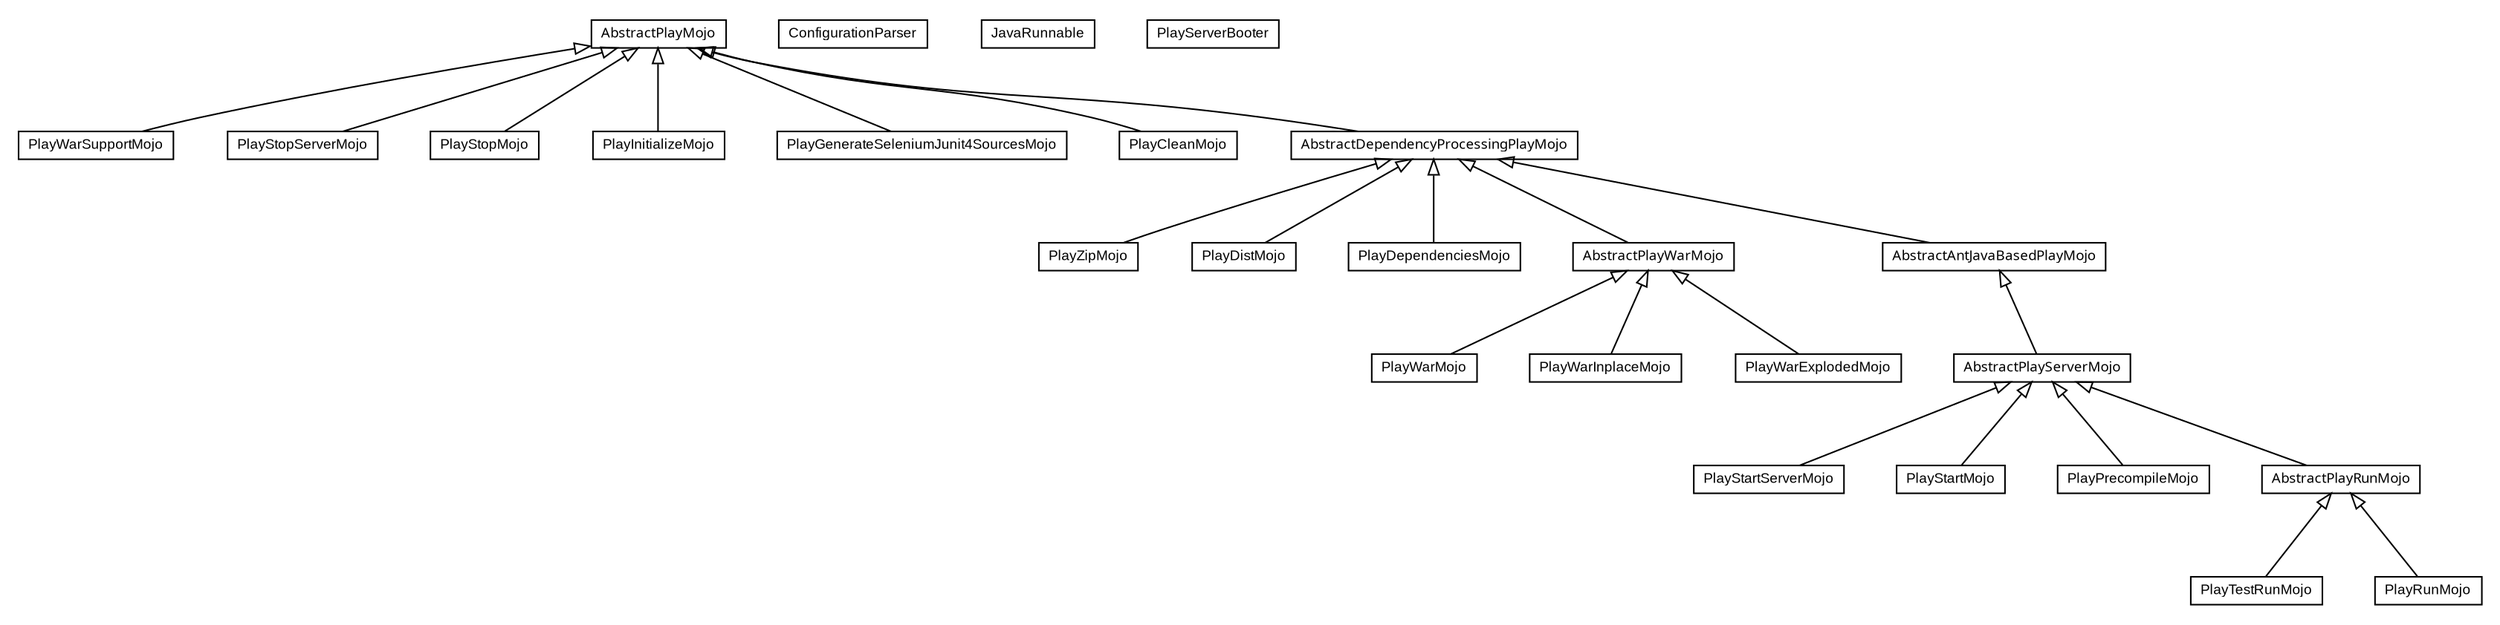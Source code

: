#!/usr/local/bin/dot
#
# Class diagram 
# Generated by UmlGraph version 4.6 (http://www.spinellis.gr/sw/umlgraph)
#

digraph G {
	edge [fontname="arial",fontsize=10,labelfontname="arial",labelfontsize=10];
	node [fontname="arial",fontsize=10,shape=plaintext];
	// com.google.code.play.PlayZipMojo
	c0 [label=<<table border="0" cellborder="1" cellspacing="0" cellpadding="2" port="p" href="./PlayZipMojo.html">
		<tr><td><table border="0" cellspacing="0" cellpadding="1">
			<tr><td> PlayZipMojo </td></tr>
		</table></td></tr>
		</table>>, fontname="arial", fontcolor="black", fontsize=9.0];
	// com.google.code.play.PlayWarSupportMojo
	c1 [label=<<table border="0" cellborder="1" cellspacing="0" cellpadding="2" port="p" href="./PlayWarSupportMojo.html">
		<tr><td><table border="0" cellspacing="0" cellpadding="1">
			<tr><td> PlayWarSupportMojo </td></tr>
		</table></td></tr>
		</table>>, fontname="arial", fontcolor="black", fontsize=9.0];
	// com.google.code.play.PlayWarMojo
	c2 [label=<<table border="0" cellborder="1" cellspacing="0" cellpadding="2" port="p" href="./PlayWarMojo.html">
		<tr><td><table border="0" cellspacing="0" cellpadding="1">
			<tr><td> PlayWarMojo </td></tr>
		</table></td></tr>
		</table>>, fontname="arial", fontcolor="black", fontsize=9.0];
	// com.google.code.play.PlayWarInplaceMojo
	c3 [label=<<table border="0" cellborder="1" cellspacing="0" cellpadding="2" port="p" href="./PlayWarInplaceMojo.html">
		<tr><td><table border="0" cellspacing="0" cellpadding="1">
			<tr><td> PlayWarInplaceMojo </td></tr>
		</table></td></tr>
		</table>>, fontname="arial", fontcolor="black", fontsize=9.0];
	// com.google.code.play.PlayWarExplodedMojo
	c4 [label=<<table border="0" cellborder="1" cellspacing="0" cellpadding="2" port="p" href="./PlayWarExplodedMojo.html">
		<tr><td><table border="0" cellspacing="0" cellpadding="1">
			<tr><td> PlayWarExplodedMojo </td></tr>
		</table></td></tr>
		</table>>, fontname="arial", fontcolor="black", fontsize=9.0];
	// com.google.code.play.PlayTestRunMojo
	c5 [label=<<table border="0" cellborder="1" cellspacing="0" cellpadding="2" port="p" href="./PlayTestRunMojo.html">
		<tr><td><table border="0" cellspacing="0" cellpadding="1">
			<tr><td> PlayTestRunMojo </td></tr>
		</table></td></tr>
		</table>>, fontname="arial", fontcolor="black", fontsize=9.0];
	// com.google.code.play.PlayStopServerMojo
	c6 [label=<<table border="0" cellborder="1" cellspacing="0" cellpadding="2" port="p" href="./PlayStopServerMojo.html">
		<tr><td><table border="0" cellspacing="0" cellpadding="1">
			<tr><td> PlayStopServerMojo </td></tr>
		</table></td></tr>
		</table>>, fontname="arial", fontcolor="black", fontsize=9.0];
	// com.google.code.play.PlayStopMojo
	c7 [label=<<table border="0" cellborder="1" cellspacing="0" cellpadding="2" port="p" href="./PlayStopMojo.html">
		<tr><td><table border="0" cellspacing="0" cellpadding="1">
			<tr><td> PlayStopMojo </td></tr>
		</table></td></tr>
		</table>>, fontname="arial", fontcolor="black", fontsize=9.0];
	// com.google.code.play.PlayStartServerMojo
	c8 [label=<<table border="0" cellborder="1" cellspacing="0" cellpadding="2" port="p" href="./PlayStartServerMojo.html">
		<tr><td><table border="0" cellspacing="0" cellpadding="1">
			<tr><td> PlayStartServerMojo </td></tr>
		</table></td></tr>
		</table>>, fontname="arial", fontcolor="black", fontsize=9.0];
	// com.google.code.play.PlayStartMojo
	c9 [label=<<table border="0" cellborder="1" cellspacing="0" cellpadding="2" port="p" href="./PlayStartMojo.html">
		<tr><td><table border="0" cellspacing="0" cellpadding="1">
			<tr><td> PlayStartMojo </td></tr>
		</table></td></tr>
		</table>>, fontname="arial", fontcolor="black", fontsize=9.0];
	// com.google.code.play.PlayRunMojo
	c10 [label=<<table border="0" cellborder="1" cellspacing="0" cellpadding="2" port="p" href="./PlayRunMojo.html">
		<tr><td><table border="0" cellspacing="0" cellpadding="1">
			<tr><td> PlayRunMojo </td></tr>
		</table></td></tr>
		</table>>, fontname="arial", fontcolor="black", fontsize=9.0];
	// com.google.code.play.PlayPrecompileMojo
	c11 [label=<<table border="0" cellborder="1" cellspacing="0" cellpadding="2" port="p" href="./PlayPrecompileMojo.html">
		<tr><td><table border="0" cellspacing="0" cellpadding="1">
			<tr><td> PlayPrecompileMojo </td></tr>
		</table></td></tr>
		</table>>, fontname="arial", fontcolor="black", fontsize=9.0];
	// com.google.code.play.PlayInitializeMojo
	c12 [label=<<table border="0" cellborder="1" cellspacing="0" cellpadding="2" port="p" href="./PlayInitializeMojo.html">
		<tr><td><table border="0" cellspacing="0" cellpadding="1">
			<tr><td> PlayInitializeMojo </td></tr>
		</table></td></tr>
		</table>>, fontname="arial", fontcolor="black", fontsize=9.0];
	// com.google.code.play.PlayGenerateSeleniumJunit4SourcesMojo
	c13 [label=<<table border="0" cellborder="1" cellspacing="0" cellpadding="2" port="p" href="./PlayGenerateSeleniumJunit4SourcesMojo.html">
		<tr><td><table border="0" cellspacing="0" cellpadding="1">
			<tr><td> PlayGenerateSeleniumJunit4SourcesMojo </td></tr>
		</table></td></tr>
		</table>>, fontname="arial", fontcolor="black", fontsize=9.0];
	// com.google.code.play.PlayDistMojo
	c14 [label=<<table border="0" cellborder="1" cellspacing="0" cellpadding="2" port="p" href="./PlayDistMojo.html">
		<tr><td><table border="0" cellspacing="0" cellpadding="1">
			<tr><td> PlayDistMojo </td></tr>
		</table></td></tr>
		</table>>, fontname="arial", fontcolor="black", fontsize=9.0];
	// com.google.code.play.PlayDependenciesMojo
	c15 [label=<<table border="0" cellborder="1" cellspacing="0" cellpadding="2" port="p" href="./PlayDependenciesMojo.html">
		<tr><td><table border="0" cellspacing="0" cellpadding="1">
			<tr><td> PlayDependenciesMojo </td></tr>
		</table></td></tr>
		</table>>, fontname="arial", fontcolor="black", fontsize=9.0];
	// com.google.code.play.PlayCleanMojo
	c16 [label=<<table border="0" cellborder="1" cellspacing="0" cellpadding="2" port="p" href="./PlayCleanMojo.html">
		<tr><td><table border="0" cellspacing="0" cellpadding="1">
			<tr><td> PlayCleanMojo </td></tr>
		</table></td></tr>
		</table>>, fontname="arial", fontcolor="black", fontsize=9.0];
	// com.google.code.play.ConfigurationParser
	c17 [label=<<table border="0" cellborder="1" cellspacing="0" cellpadding="2" port="p" href="./ConfigurationParser.html">
		<tr><td><table border="0" cellspacing="0" cellpadding="1">
			<tr><td> ConfigurationParser </td></tr>
		</table></td></tr>
		</table>>, fontname="arial", fontcolor="black", fontsize=9.0];
	// com.google.code.play.AbstractPlayWarMojo
	c18 [label=<<table border="0" cellborder="1" cellspacing="0" cellpadding="2" port="p" href="./AbstractPlayWarMojo.html">
		<tr><td><table border="0" cellspacing="0" cellpadding="1">
			<tr><td><font face="ariali"> AbstractPlayWarMojo </font></td></tr>
		</table></td></tr>
		</table>>, fontname="arial", fontcolor="black", fontsize=9.0];
	// com.google.code.play.AbstractPlayServerMojo
	c19 [label=<<table border="0" cellborder="1" cellspacing="0" cellpadding="2" port="p" href="./AbstractPlayServerMojo.html">
		<tr><td><table border="0" cellspacing="0" cellpadding="1">
			<tr><td><font face="ariali"> AbstractPlayServerMojo </font></td></tr>
		</table></td></tr>
		</table>>, fontname="arial", fontcolor="black", fontsize=9.0];
	// com.google.code.play.AbstractPlayRunMojo
	c20 [label=<<table border="0" cellborder="1" cellspacing="0" cellpadding="2" port="p" href="./AbstractPlayRunMojo.html">
		<tr><td><table border="0" cellspacing="0" cellpadding="1">
			<tr><td><font face="ariali"> AbstractPlayRunMojo </font></td></tr>
		</table></td></tr>
		</table>>, fontname="arial", fontcolor="black", fontsize=9.0];
	// com.google.code.play.AbstractPlayMojo
	c21 [label=<<table border="0" cellborder="1" cellspacing="0" cellpadding="2" port="p" href="./AbstractPlayMojo.html">
		<tr><td><table border="0" cellspacing="0" cellpadding="1">
			<tr><td><font face="ariali"> AbstractPlayMojo </font></td></tr>
		</table></td></tr>
		</table>>, fontname="arial", fontcolor="black", fontsize=9.0];
	// com.google.code.play.AbstractDependencyProcessingPlayMojo
	c22 [label=<<table border="0" cellborder="1" cellspacing="0" cellpadding="2" port="p" href="./AbstractDependencyProcessingPlayMojo.html">
		<tr><td><table border="0" cellspacing="0" cellpadding="1">
			<tr><td><font face="ariali"> AbstractDependencyProcessingPlayMojo </font></td></tr>
		</table></td></tr>
		</table>>, fontname="arial", fontcolor="black", fontsize=9.0];
	// com.google.code.play.AbstractAntJavaBasedPlayMojo
	c23 [label=<<table border="0" cellborder="1" cellspacing="0" cellpadding="2" port="p" href="./AbstractAntJavaBasedPlayMojo.html">
		<tr><td><table border="0" cellspacing="0" cellpadding="1">
			<tr><td><font face="ariali"> AbstractAntJavaBasedPlayMojo </font></td></tr>
		</table></td></tr>
		</table>>, fontname="arial", fontcolor="black", fontsize=9.0];
	// com.google.code.play.AbstractAntJavaBasedPlayMojo.JavaRunnable
	c24 [label=<<table border="0" cellborder="1" cellspacing="0" cellpadding="2" port="p" href="./AbstractAntJavaBasedPlayMojo.JavaRunnable.html">
		<tr><td><table border="0" cellspacing="0" cellpadding="1">
			<tr><td> JavaRunnable </td></tr>
		</table></td></tr>
		</table>>, fontname="arial", fontcolor="black", fontsize=9.0];
	// com.google.code.play.PlayServerBooter
	c25 [label=<<table border="0" cellborder="1" cellspacing="0" cellpadding="2" port="p" href="./PlayServerBooter.html">
		<tr><td><table border="0" cellspacing="0" cellpadding="1">
			<tr><td> PlayServerBooter </td></tr>
		</table></td></tr>
		</table>>, fontname="arial", fontcolor="black", fontsize=9.0];
	//com.google.code.play.PlayZipMojo extends com.google.code.play.AbstractDependencyProcessingPlayMojo
	c22:p -> c0:p [dir=back,arrowtail=empty];
	//com.google.code.play.PlayWarSupportMojo extends com.google.code.play.AbstractPlayMojo
	c21:p -> c1:p [dir=back,arrowtail=empty];
	//com.google.code.play.PlayWarMojo extends com.google.code.play.AbstractPlayWarMojo
	c18:p -> c2:p [dir=back,arrowtail=empty];
	//com.google.code.play.PlayWarInplaceMojo extends com.google.code.play.AbstractPlayWarMojo
	c18:p -> c3:p [dir=back,arrowtail=empty];
	//com.google.code.play.PlayWarExplodedMojo extends com.google.code.play.AbstractPlayWarMojo
	c18:p -> c4:p [dir=back,arrowtail=empty];
	//com.google.code.play.PlayTestRunMojo extends com.google.code.play.AbstractPlayRunMojo
	c20:p -> c5:p [dir=back,arrowtail=empty];
	//com.google.code.play.PlayStopServerMojo extends com.google.code.play.AbstractPlayMojo
	c21:p -> c6:p [dir=back,arrowtail=empty];
	//com.google.code.play.PlayStopMojo extends com.google.code.play.AbstractPlayMojo
	c21:p -> c7:p [dir=back,arrowtail=empty];
	//com.google.code.play.PlayStartServerMojo extends com.google.code.play.AbstractPlayServerMojo
	c19:p -> c8:p [dir=back,arrowtail=empty];
	//com.google.code.play.PlayStartMojo extends com.google.code.play.AbstractPlayServerMojo
	c19:p -> c9:p [dir=back,arrowtail=empty];
	//com.google.code.play.PlayRunMojo extends com.google.code.play.AbstractPlayRunMojo
	c20:p -> c10:p [dir=back,arrowtail=empty];
	//com.google.code.play.PlayPrecompileMojo extends com.google.code.play.AbstractPlayServerMojo
	c19:p -> c11:p [dir=back,arrowtail=empty];
	//com.google.code.play.PlayInitializeMojo extends com.google.code.play.AbstractPlayMojo
	c21:p -> c12:p [dir=back,arrowtail=empty];
	//com.google.code.play.PlayGenerateSeleniumJunit4SourcesMojo extends com.google.code.play.AbstractPlayMojo
	c21:p -> c13:p [dir=back,arrowtail=empty];
	//com.google.code.play.PlayDistMojo extends com.google.code.play.AbstractDependencyProcessingPlayMojo
	c22:p -> c14:p [dir=back,arrowtail=empty];
	//com.google.code.play.PlayDependenciesMojo extends com.google.code.play.AbstractDependencyProcessingPlayMojo
	c22:p -> c15:p [dir=back,arrowtail=empty];
	//com.google.code.play.PlayCleanMojo extends com.google.code.play.AbstractPlayMojo
	c21:p -> c16:p [dir=back,arrowtail=empty];
	//com.google.code.play.AbstractPlayWarMojo extends com.google.code.play.AbstractDependencyProcessingPlayMojo
	c22:p -> c18:p [dir=back,arrowtail=empty];
	//com.google.code.play.AbstractPlayServerMojo extends com.google.code.play.AbstractAntJavaBasedPlayMojo
	c23:p -> c19:p [dir=back,arrowtail=empty];
	//com.google.code.play.AbstractPlayRunMojo extends com.google.code.play.AbstractPlayServerMojo
	c19:p -> c20:p [dir=back,arrowtail=empty];
	//com.google.code.play.AbstractDependencyProcessingPlayMojo extends com.google.code.play.AbstractPlayMojo
	c21:p -> c22:p [dir=back,arrowtail=empty];
	//com.google.code.play.AbstractAntJavaBasedPlayMojo extends com.google.code.play.AbstractDependencyProcessingPlayMojo
	c22:p -> c23:p [dir=back,arrowtail=empty];
}

